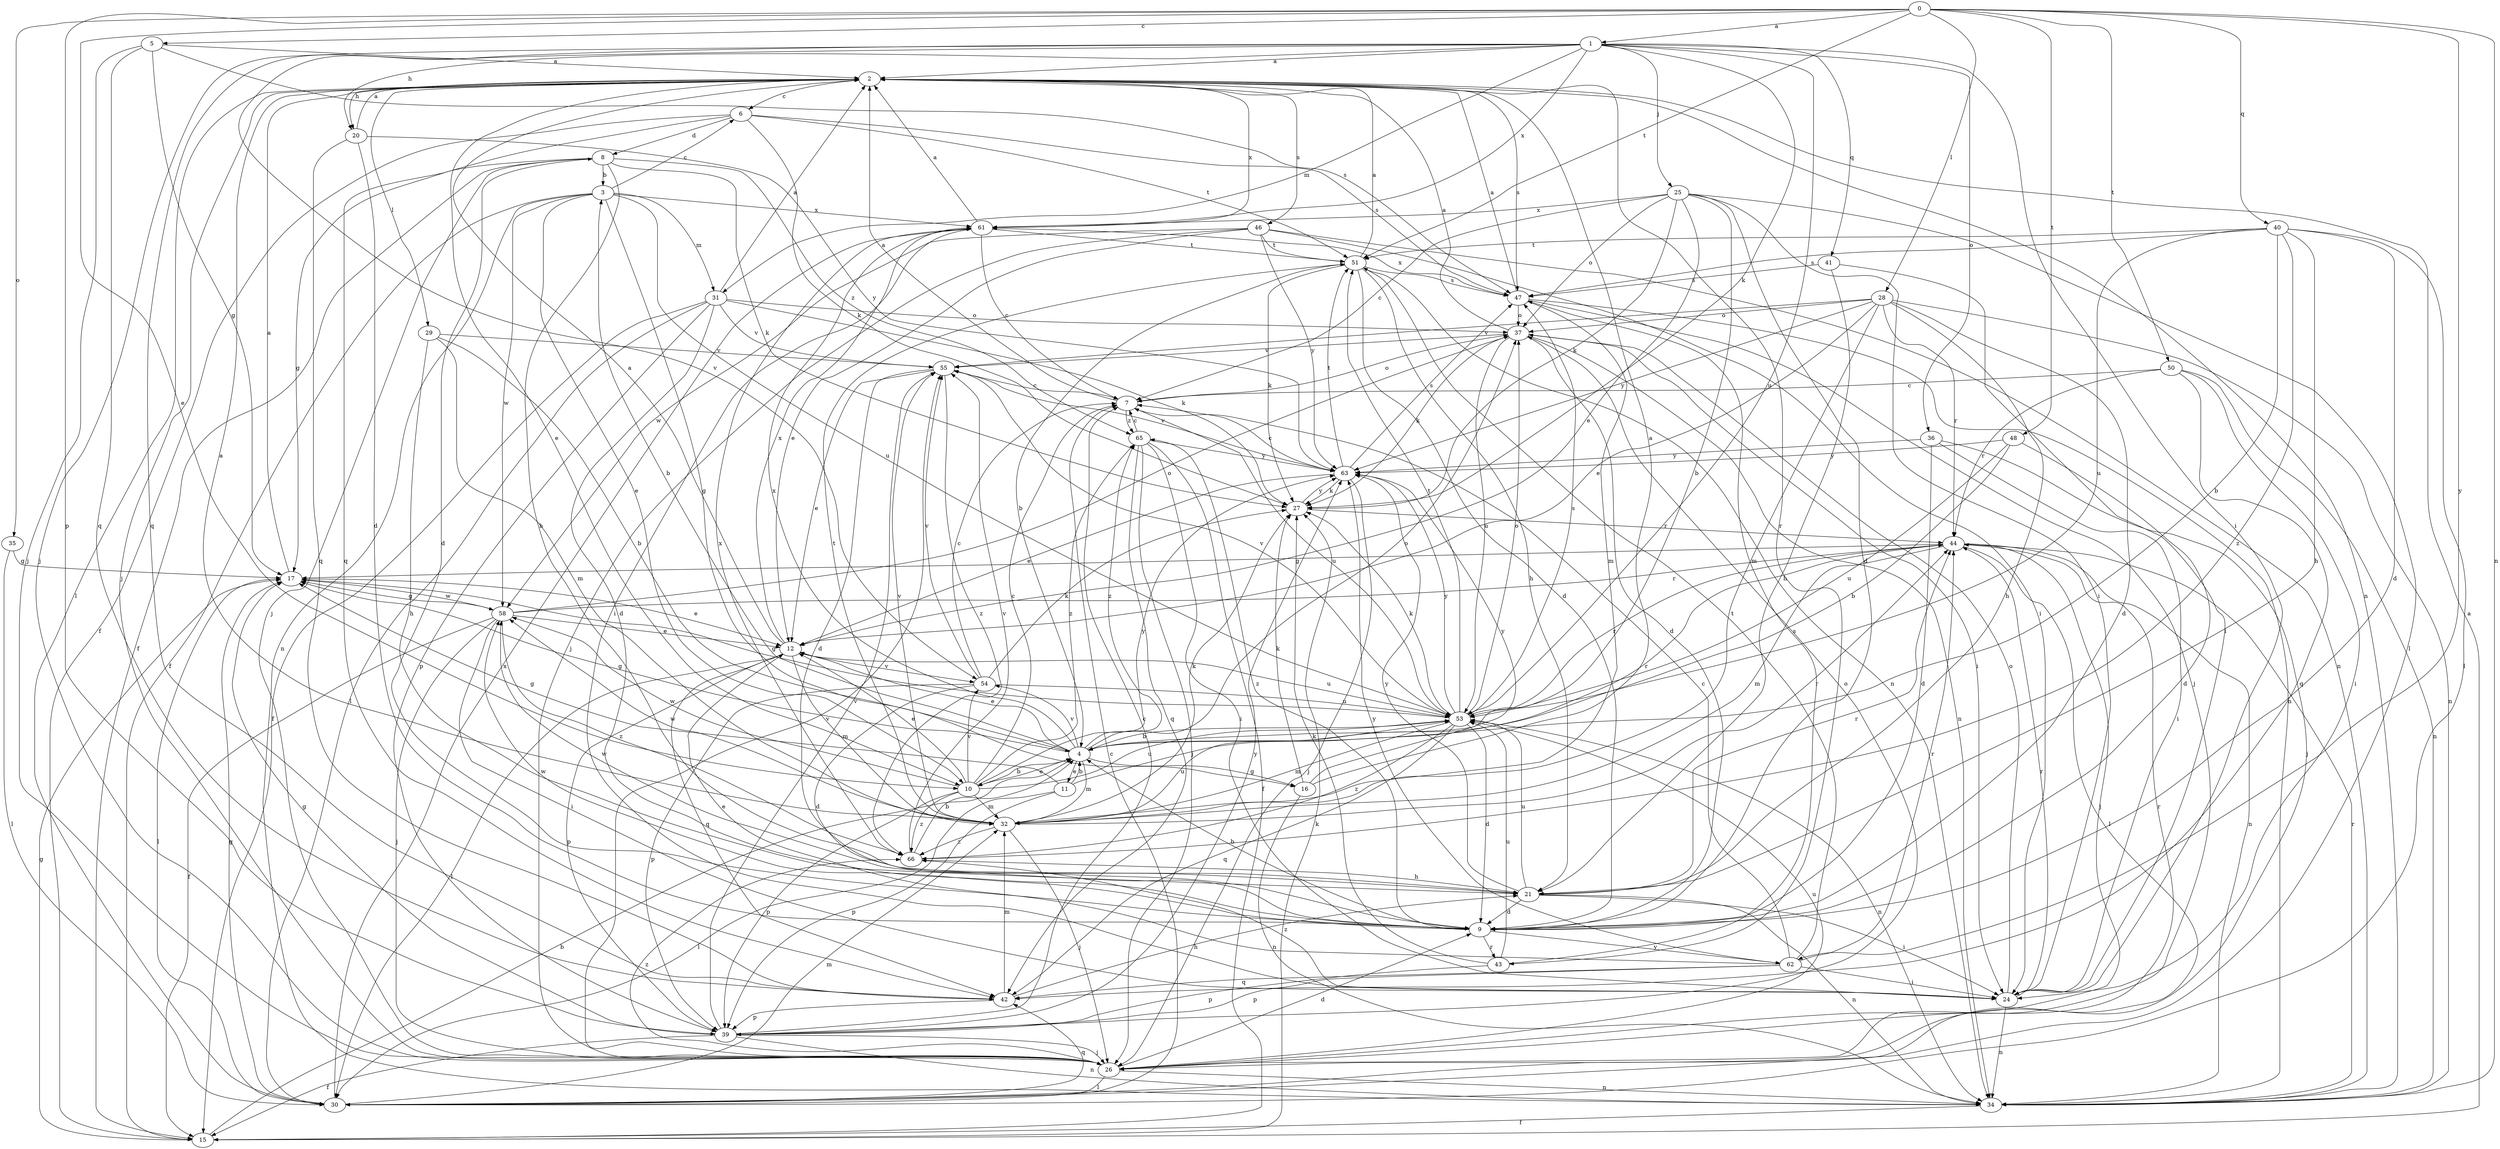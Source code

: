 strict digraph  {
0;
1;
2;
3;
4;
5;
6;
7;
8;
9;
10;
11;
12;
15;
16;
17;
20;
21;
24;
25;
26;
27;
28;
29;
30;
31;
32;
34;
35;
36;
37;
39;
40;
41;
42;
43;
44;
46;
47;
48;
50;
51;
53;
54;
55;
58;
61;
62;
63;
65;
66;
0 -> 1  [label=a];
0 -> 5  [label=c];
0 -> 10  [label=e];
0 -> 28  [label=l];
0 -> 34  [label=n];
0 -> 35  [label=o];
0 -> 39  [label=p];
0 -> 40  [label=q];
0 -> 48  [label=t];
0 -> 50  [label=t];
0 -> 51  [label=t];
0 -> 62  [label=y];
1 -> 2  [label=a];
1 -> 20  [label=h];
1 -> 24  [label=i];
1 -> 25  [label=j];
1 -> 26  [label=j];
1 -> 27  [label=k];
1 -> 31  [label=m];
1 -> 36  [label=o];
1 -> 41  [label=q];
1 -> 42  [label=q];
1 -> 53  [label=u];
1 -> 54  [label=v];
1 -> 61  [label=x];
2 -> 6  [label=c];
2 -> 10  [label=e];
2 -> 20  [label=h];
2 -> 26  [label=j];
2 -> 29  [label=l];
2 -> 30  [label=l];
2 -> 34  [label=n];
2 -> 43  [label=r];
2 -> 46  [label=s];
2 -> 47  [label=s];
2 -> 61  [label=x];
3 -> 6  [label=c];
3 -> 10  [label=e];
3 -> 15  [label=f];
3 -> 16  [label=g];
3 -> 31  [label=m];
3 -> 34  [label=n];
3 -> 53  [label=u];
3 -> 58  [label=w];
3 -> 61  [label=x];
4 -> 3  [label=b];
4 -> 10  [label=e];
4 -> 11  [label=e];
4 -> 12  [label=e];
4 -> 16  [label=g];
4 -> 17  [label=g];
4 -> 32  [label=m];
4 -> 37  [label=o];
4 -> 54  [label=v];
4 -> 61  [label=x];
4 -> 65  [label=z];
5 -> 2  [label=a];
5 -> 17  [label=g];
5 -> 26  [label=j];
5 -> 42  [label=q];
5 -> 47  [label=s];
6 -> 8  [label=d];
6 -> 15  [label=f];
6 -> 27  [label=k];
6 -> 42  [label=q];
6 -> 47  [label=s];
6 -> 51  [label=t];
7 -> 2  [label=a];
7 -> 37  [label=o];
7 -> 53  [label=u];
7 -> 65  [label=z];
8 -> 3  [label=b];
8 -> 15  [label=f];
8 -> 17  [label=g];
8 -> 21  [label=h];
8 -> 26  [label=j];
8 -> 27  [label=k];
8 -> 65  [label=z];
9 -> 4  [label=b];
9 -> 8  [label=d];
9 -> 43  [label=r];
9 -> 58  [label=w];
9 -> 62  [label=y];
9 -> 65  [label=z];
10 -> 4  [label=b];
10 -> 7  [label=c];
10 -> 12  [label=e];
10 -> 32  [label=m];
10 -> 39  [label=p];
10 -> 53  [label=u];
10 -> 54  [label=v];
10 -> 58  [label=w];
10 -> 63  [label=y];
10 -> 65  [label=z];
10 -> 66  [label=z];
11 -> 4  [label=b];
11 -> 17  [label=g];
11 -> 30  [label=l];
11 -> 39  [label=p];
11 -> 44  [label=r];
12 -> 2  [label=a];
12 -> 30  [label=l];
12 -> 32  [label=m];
12 -> 39  [label=p];
12 -> 42  [label=q];
12 -> 53  [label=u];
12 -> 54  [label=v];
12 -> 61  [label=x];
15 -> 2  [label=a];
15 -> 4  [label=b];
15 -> 17  [label=g];
15 -> 27  [label=k];
16 -> 2  [label=a];
16 -> 27  [label=k];
16 -> 34  [label=n];
16 -> 63  [label=y];
17 -> 2  [label=a];
17 -> 12  [label=e];
17 -> 30  [label=l];
17 -> 58  [label=w];
20 -> 2  [label=a];
20 -> 9  [label=d];
20 -> 42  [label=q];
20 -> 63  [label=y];
21 -> 9  [label=d];
21 -> 24  [label=i];
21 -> 34  [label=n];
21 -> 44  [label=r];
21 -> 53  [label=u];
21 -> 58  [label=w];
21 -> 63  [label=y];
24 -> 34  [label=n];
24 -> 37  [label=o];
24 -> 44  [label=r];
24 -> 66  [label=z];
25 -> 4  [label=b];
25 -> 7  [label=c];
25 -> 9  [label=d];
25 -> 12  [label=e];
25 -> 24  [label=i];
25 -> 27  [label=k];
25 -> 30  [label=l];
25 -> 37  [label=o];
25 -> 61  [label=x];
26 -> 9  [label=d];
26 -> 30  [label=l];
26 -> 34  [label=n];
26 -> 44  [label=r];
26 -> 53  [label=u];
26 -> 55  [label=v];
26 -> 66  [label=z];
27 -> 44  [label=r];
27 -> 63  [label=y];
28 -> 9  [label=d];
28 -> 12  [label=e];
28 -> 21  [label=h];
28 -> 32  [label=m];
28 -> 34  [label=n];
28 -> 37  [label=o];
28 -> 44  [label=r];
28 -> 55  [label=v];
28 -> 63  [label=y];
29 -> 4  [label=b];
29 -> 21  [label=h];
29 -> 32  [label=m];
29 -> 55  [label=v];
30 -> 7  [label=c];
30 -> 17  [label=g];
30 -> 32  [label=m];
30 -> 42  [label=q];
30 -> 61  [label=x];
31 -> 2  [label=a];
31 -> 9  [label=d];
31 -> 15  [label=f];
31 -> 27  [label=k];
31 -> 30  [label=l];
31 -> 37  [label=o];
31 -> 39  [label=p];
31 -> 55  [label=v];
32 -> 2  [label=a];
32 -> 26  [label=j];
32 -> 27  [label=k];
32 -> 44  [label=r];
32 -> 51  [label=t];
32 -> 53  [label=u];
32 -> 55  [label=v];
32 -> 58  [label=w];
32 -> 66  [label=z];
34 -> 15  [label=f];
34 -> 44  [label=r];
35 -> 17  [label=g];
35 -> 30  [label=l];
36 -> 9  [label=d];
36 -> 24  [label=i];
36 -> 26  [label=j];
36 -> 63  [label=y];
37 -> 2  [label=a];
37 -> 9  [label=d];
37 -> 24  [label=i];
37 -> 27  [label=k];
37 -> 34  [label=n];
37 -> 53  [label=u];
37 -> 55  [label=v];
39 -> 7  [label=c];
39 -> 15  [label=f];
39 -> 17  [label=g];
39 -> 26  [label=j];
39 -> 34  [label=n];
39 -> 37  [label=o];
39 -> 55  [label=v];
39 -> 63  [label=y];
40 -> 4  [label=b];
40 -> 9  [label=d];
40 -> 21  [label=h];
40 -> 30  [label=l];
40 -> 47  [label=s];
40 -> 51  [label=t];
40 -> 53  [label=u];
40 -> 66  [label=z];
41 -> 21  [label=h];
41 -> 24  [label=i];
41 -> 47  [label=s];
42 -> 21  [label=h];
42 -> 32  [label=m];
42 -> 39  [label=p];
43 -> 27  [label=k];
43 -> 39  [label=p];
43 -> 47  [label=s];
43 -> 53  [label=u];
44 -> 17  [label=g];
44 -> 26  [label=j];
44 -> 30  [label=l];
44 -> 32  [label=m];
44 -> 34  [label=n];
46 -> 12  [label=e];
46 -> 24  [label=i];
46 -> 26  [label=j];
46 -> 34  [label=n];
46 -> 51  [label=t];
46 -> 58  [label=w];
46 -> 63  [label=y];
47 -> 2  [label=a];
47 -> 26  [label=j];
47 -> 32  [label=m];
47 -> 34  [label=n];
47 -> 37  [label=o];
47 -> 61  [label=x];
48 -> 4  [label=b];
48 -> 9  [label=d];
48 -> 53  [label=u];
48 -> 63  [label=y];
50 -> 7  [label=c];
50 -> 24  [label=i];
50 -> 34  [label=n];
50 -> 42  [label=q];
50 -> 44  [label=r];
51 -> 2  [label=a];
51 -> 4  [label=b];
51 -> 9  [label=d];
51 -> 21  [label=h];
51 -> 27  [label=k];
51 -> 34  [label=n];
51 -> 47  [label=s];
53 -> 4  [label=b];
53 -> 9  [label=d];
53 -> 17  [label=g];
53 -> 27  [label=k];
53 -> 32  [label=m];
53 -> 34  [label=n];
53 -> 37  [label=o];
53 -> 42  [label=q];
53 -> 44  [label=r];
53 -> 47  [label=s];
53 -> 51  [label=t];
53 -> 55  [label=v];
53 -> 63  [label=y];
53 -> 66  [label=z];
54 -> 7  [label=c];
54 -> 9  [label=d];
54 -> 27  [label=k];
54 -> 39  [label=p];
54 -> 53  [label=u];
54 -> 55  [label=v];
55 -> 7  [label=c];
55 -> 9  [label=d];
55 -> 12  [label=e];
55 -> 66  [label=z];
58 -> 12  [label=e];
58 -> 15  [label=f];
58 -> 17  [label=g];
58 -> 24  [label=i];
58 -> 26  [label=j];
58 -> 37  [label=o];
58 -> 44  [label=r];
58 -> 66  [label=z];
61 -> 2  [label=a];
61 -> 7  [label=c];
61 -> 24  [label=i];
61 -> 51  [label=t];
62 -> 7  [label=c];
62 -> 12  [label=e];
62 -> 24  [label=i];
62 -> 39  [label=p];
62 -> 42  [label=q];
62 -> 44  [label=r];
62 -> 51  [label=t];
62 -> 63  [label=y];
63 -> 7  [label=c];
63 -> 12  [label=e];
63 -> 26  [label=j];
63 -> 27  [label=k];
63 -> 47  [label=s];
63 -> 51  [label=t];
63 -> 55  [label=v];
65 -> 7  [label=c];
65 -> 15  [label=f];
65 -> 24  [label=i];
65 -> 26  [label=j];
65 -> 42  [label=q];
65 -> 63  [label=y];
66 -> 4  [label=b];
66 -> 21  [label=h];
66 -> 55  [label=v];
66 -> 61  [label=x];
}
